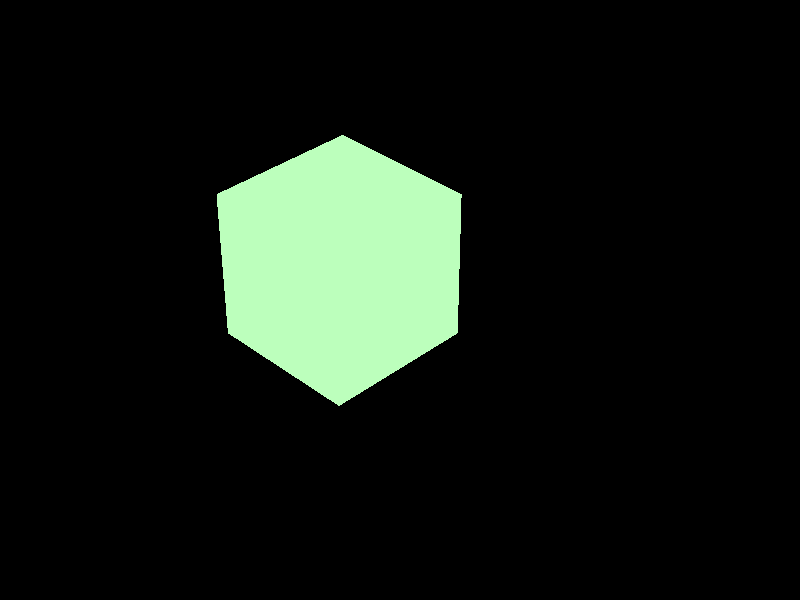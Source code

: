 #include "colors.inc"#include "textures.inc"#declare lg = 2;camera{  perspective  location <10, 10, 10>  look_at <0, 0, 0>  angle 30}              #declare face = box{  <-lg/2, -lg/2, -0.01> <lg/2, lg/2, 0.01>  pigment {color rgb <0.5, 1.0, 0.5>}}  /*box{ 	< -1 , -1 , -1 >      	< 1 , 1 , 1 >      //deuxième coin 	pigment {color < 1.5 , 0 , 0 >}  //couleur 	translate 3*x - 3*y + 0*z	rotate 45*z}  */ object{ face	rotate 0	translate 0}object{ face	rotate 90*y	translate lg/2*x - lg/2*z}object{ face	rotate 90*y	translate - lg/2*x - lg/2*z}object{ face	rotate 0	translate -lg*z}object{ face	rotate 90*x	translate - lg/2*z + lg/2*y }object{ face	rotate 90*x	translate - lg/2*z - lg/2*y }light_source {  <2, 3, 5>  color White }